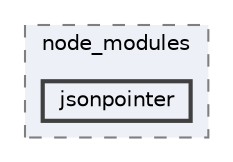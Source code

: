 digraph "pkiclassroomrescheduler/src/main/frontend/node_modules/jsonpointer"
{
 // LATEX_PDF_SIZE
  bgcolor="transparent";
  edge [fontname=Helvetica,fontsize=10,labelfontname=Helvetica,labelfontsize=10];
  node [fontname=Helvetica,fontsize=10,shape=box,height=0.2,width=0.4];
  compound=true
  subgraph clusterdir_72953eda66ccb3a2722c28e1c3e6c23b {
    graph [ bgcolor="#edf0f7", pencolor="grey50", label="node_modules", fontname=Helvetica,fontsize=10 style="filled,dashed", URL="dir_72953eda66ccb3a2722c28e1c3e6c23b.html",tooltip=""]
  dir_2ba1816797775d4507b12dad87f1fbc2 [label="jsonpointer", fillcolor="#edf0f7", color="grey25", style="filled,bold", URL="dir_2ba1816797775d4507b12dad87f1fbc2.html",tooltip=""];
  }
}
